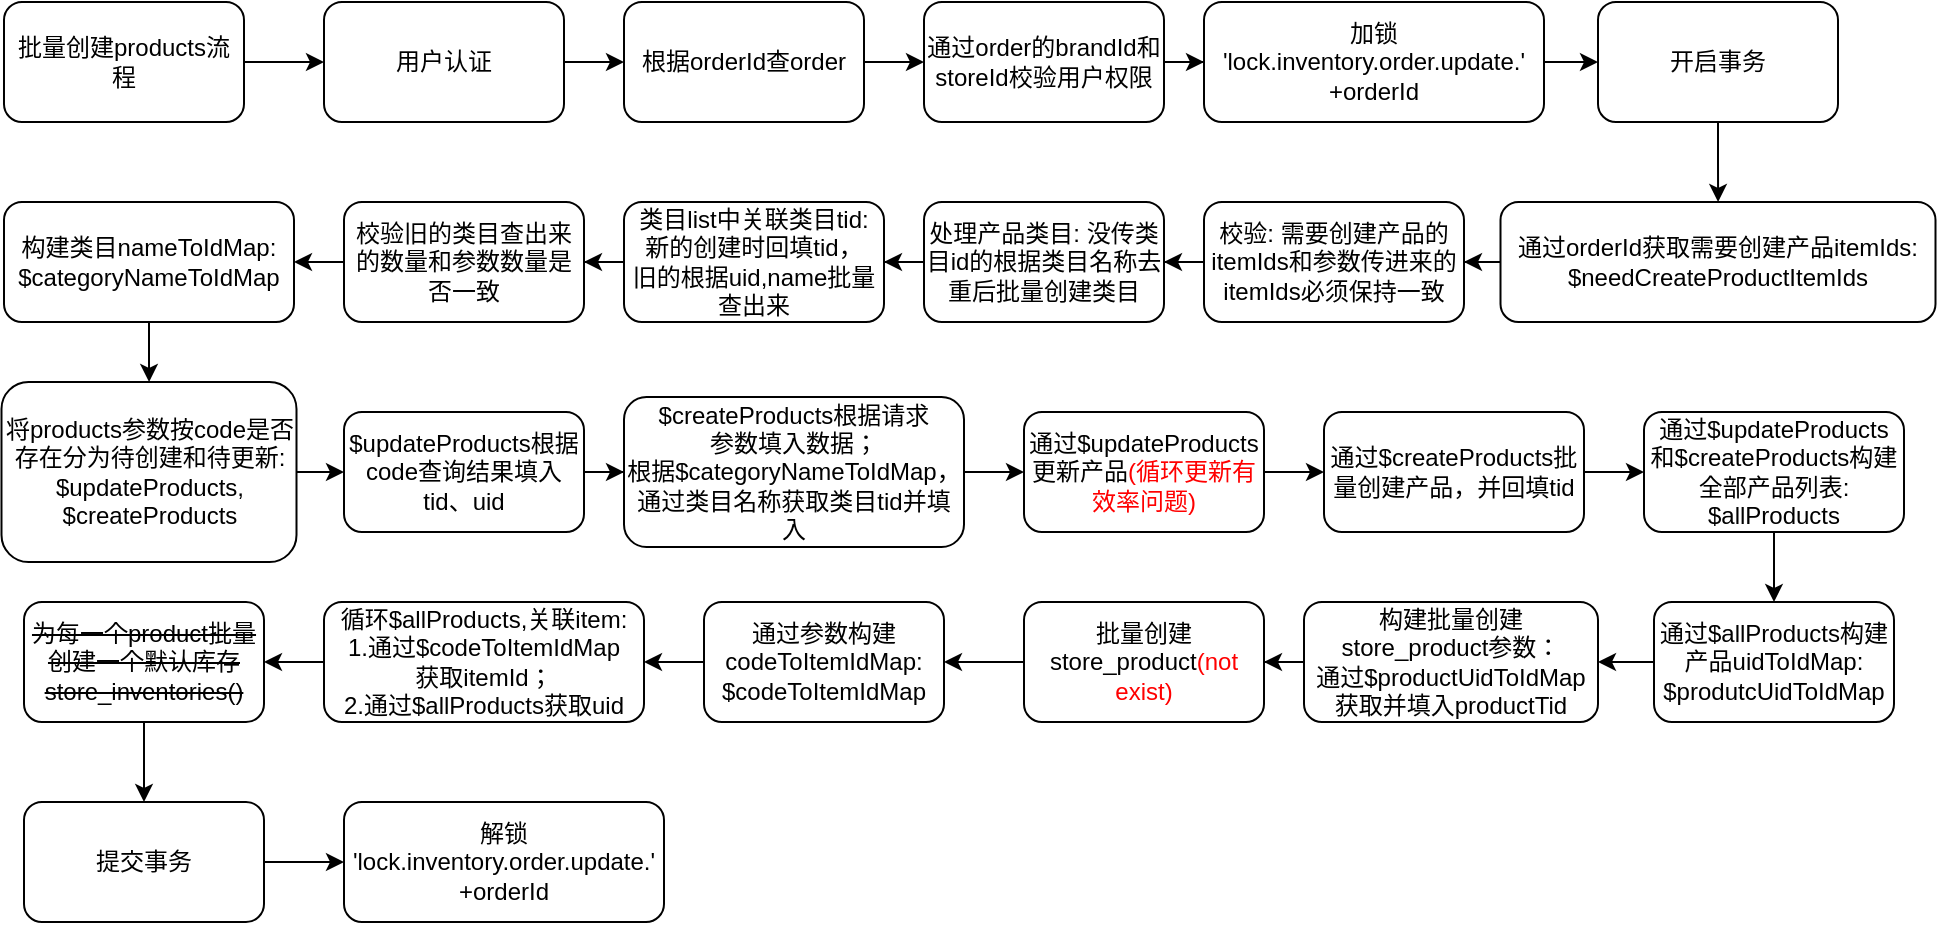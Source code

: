 <mxfile version="24.7.10">
  <diagram name="第 1 页" id="yeKz_WL-3hLmWTwC9nyE">
    <mxGraphModel dx="1434" dy="772" grid="1" gridSize="10" guides="1" tooltips="1" connect="1" arrows="1" fold="1" page="1" pageScale="1" pageWidth="827" pageHeight="1169" math="0" shadow="0">
      <root>
        <mxCell id="0" />
        <mxCell id="1" parent="0" />
        <mxCell id="iKctfQHVxDv2bTsrrXNo-3" value="" style="edgeStyle=orthogonalEdgeStyle;rounded=0;orthogonalLoop=1;jettySize=auto;html=1;" edge="1" parent="1" source="iKctfQHVxDv2bTsrrXNo-1" target="iKctfQHVxDv2bTsrrXNo-2">
          <mxGeometry relative="1" as="geometry" />
        </mxCell>
        <mxCell id="iKctfQHVxDv2bTsrrXNo-1" value="批量创建products流程" style="rounded=1;whiteSpace=wrap;html=1;" vertex="1" parent="1">
          <mxGeometry x="30" y="70" width="120" height="60" as="geometry" />
        </mxCell>
        <mxCell id="iKctfQHVxDv2bTsrrXNo-5" value="" style="edgeStyle=orthogonalEdgeStyle;rounded=0;orthogonalLoop=1;jettySize=auto;html=1;" edge="1" parent="1" source="iKctfQHVxDv2bTsrrXNo-2" target="iKctfQHVxDv2bTsrrXNo-4">
          <mxGeometry relative="1" as="geometry" />
        </mxCell>
        <mxCell id="iKctfQHVxDv2bTsrrXNo-2" value="用户认证" style="whiteSpace=wrap;html=1;rounded=1;" vertex="1" parent="1">
          <mxGeometry x="190" y="70" width="120" height="60" as="geometry" />
        </mxCell>
        <mxCell id="iKctfQHVxDv2bTsrrXNo-7" value="" style="edgeStyle=orthogonalEdgeStyle;rounded=0;orthogonalLoop=1;jettySize=auto;html=1;" edge="1" parent="1" source="iKctfQHVxDv2bTsrrXNo-4" target="iKctfQHVxDv2bTsrrXNo-6">
          <mxGeometry relative="1" as="geometry" />
        </mxCell>
        <mxCell id="iKctfQHVxDv2bTsrrXNo-4" value="根据orderId查order" style="whiteSpace=wrap;html=1;rounded=1;" vertex="1" parent="1">
          <mxGeometry x="340" y="70" width="120" height="60" as="geometry" />
        </mxCell>
        <mxCell id="iKctfQHVxDv2bTsrrXNo-9" value="" style="edgeStyle=orthogonalEdgeStyle;rounded=0;orthogonalLoop=1;jettySize=auto;html=1;" edge="1" parent="1" source="iKctfQHVxDv2bTsrrXNo-6" target="iKctfQHVxDv2bTsrrXNo-8">
          <mxGeometry relative="1" as="geometry" />
        </mxCell>
        <mxCell id="iKctfQHVxDv2bTsrrXNo-6" value="通过order的brandId和storeId校验用户权限" style="whiteSpace=wrap;html=1;rounded=1;" vertex="1" parent="1">
          <mxGeometry x="490" y="70" width="120" height="60" as="geometry" />
        </mxCell>
        <mxCell id="iKctfQHVxDv2bTsrrXNo-12" value="" style="edgeStyle=orthogonalEdgeStyle;rounded=0;orthogonalLoop=1;jettySize=auto;html=1;" edge="1" parent="1" source="iKctfQHVxDv2bTsrrXNo-8" target="iKctfQHVxDv2bTsrrXNo-11">
          <mxGeometry relative="1" as="geometry" />
        </mxCell>
        <mxCell id="iKctfQHVxDv2bTsrrXNo-8" value="加锁&lt;div&gt;&#39;lock.inventory.order.update.&#39;&lt;br&gt;&lt;/div&gt;&lt;div&gt;+orderId&lt;/div&gt;" style="whiteSpace=wrap;html=1;rounded=1;" vertex="1" parent="1">
          <mxGeometry x="630" y="70" width="170" height="60" as="geometry" />
        </mxCell>
        <mxCell id="iKctfQHVxDv2bTsrrXNo-14" value="" style="edgeStyle=orthogonalEdgeStyle;rounded=0;orthogonalLoop=1;jettySize=auto;html=1;" edge="1" parent="1" source="iKctfQHVxDv2bTsrrXNo-11" target="iKctfQHVxDv2bTsrrXNo-13">
          <mxGeometry relative="1" as="geometry" />
        </mxCell>
        <mxCell id="iKctfQHVxDv2bTsrrXNo-11" value="开启事务" style="whiteSpace=wrap;html=1;rounded=1;" vertex="1" parent="1">
          <mxGeometry x="827" y="70" width="120" height="60" as="geometry" />
        </mxCell>
        <mxCell id="iKctfQHVxDv2bTsrrXNo-16" value="" style="edgeStyle=orthogonalEdgeStyle;rounded=0;orthogonalLoop=1;jettySize=auto;html=1;" edge="1" parent="1" source="iKctfQHVxDv2bTsrrXNo-13" target="iKctfQHVxDv2bTsrrXNo-15">
          <mxGeometry relative="1" as="geometry" />
        </mxCell>
        <mxCell id="iKctfQHVxDv2bTsrrXNo-13" value="通过orderId获取需要创建产品itemIds:&lt;div&gt;$needCreateProductItemIds&lt;br&gt;&lt;/div&gt;" style="whiteSpace=wrap;html=1;rounded=1;" vertex="1" parent="1">
          <mxGeometry x="778.25" y="170" width="217.5" height="60" as="geometry" />
        </mxCell>
        <mxCell id="iKctfQHVxDv2bTsrrXNo-20" value="" style="edgeStyle=orthogonalEdgeStyle;rounded=0;orthogonalLoop=1;jettySize=auto;html=1;fontFamily=Helvetica;fontSize=12;fontColor=default;" edge="1" parent="1" source="iKctfQHVxDv2bTsrrXNo-15" target="iKctfQHVxDv2bTsrrXNo-19">
          <mxGeometry relative="1" as="geometry" />
        </mxCell>
        <mxCell id="iKctfQHVxDv2bTsrrXNo-15" value="校验:&amp;nbsp;需要创建产品的itemIds和参数传进来的itemIds必须保持一致" style="whiteSpace=wrap;html=1;rounded=1;" vertex="1" parent="1">
          <mxGeometry x="630" y="170" width="130" height="60" as="geometry" />
        </mxCell>
        <mxCell id="iKctfQHVxDv2bTsrrXNo-22" value="" style="edgeStyle=orthogonalEdgeStyle;rounded=0;orthogonalLoop=1;jettySize=auto;html=1;fontFamily=Helvetica;fontSize=12;fontColor=default;" edge="1" parent="1" source="iKctfQHVxDv2bTsrrXNo-19" target="iKctfQHVxDv2bTsrrXNo-21">
          <mxGeometry relative="1" as="geometry" />
        </mxCell>
        <mxCell id="iKctfQHVxDv2bTsrrXNo-19" value="处理产品类目: 没传类目id的根据类目名称去重后批量创建类目" style="whiteSpace=wrap;html=1;rounded=1;" vertex="1" parent="1">
          <mxGeometry x="490" y="170" width="120" height="60" as="geometry" />
        </mxCell>
        <mxCell id="iKctfQHVxDv2bTsrrXNo-54" value="" style="edgeStyle=orthogonalEdgeStyle;rounded=0;orthogonalLoop=1;jettySize=auto;html=1;fontFamily=Helvetica;fontSize=12;fontColor=default;" edge="1" parent="1" source="iKctfQHVxDv2bTsrrXNo-21" target="iKctfQHVxDv2bTsrrXNo-53">
          <mxGeometry relative="1" as="geometry" />
        </mxCell>
        <mxCell id="iKctfQHVxDv2bTsrrXNo-21" value="类目list中关联类目tid:&lt;div&gt;新的创建时回填tid，&lt;br&gt;旧的根据uid,name批量查出来&lt;/div&gt;" style="whiteSpace=wrap;html=1;rounded=1;" vertex="1" parent="1">
          <mxGeometry x="340" y="170" width="130" height="60" as="geometry" />
        </mxCell>
        <mxCell id="iKctfQHVxDv2bTsrrXNo-26" value="" style="edgeStyle=orthogonalEdgeStyle;rounded=0;orthogonalLoop=1;jettySize=auto;html=1;fontFamily=Helvetica;fontSize=12;fontColor=default;" edge="1" parent="1" source="iKctfQHVxDv2bTsrrXNo-23" target="iKctfQHVxDv2bTsrrXNo-25">
          <mxGeometry relative="1" as="geometry" />
        </mxCell>
        <mxCell id="iKctfQHVxDv2bTsrrXNo-23" value="构建类目nameToIdMap:&lt;div&gt;$categoryNameToIdMap&lt;/div&gt;" style="whiteSpace=wrap;html=1;rounded=1;" vertex="1" parent="1">
          <mxGeometry x="30" y="170" width="145" height="60" as="geometry" />
        </mxCell>
        <mxCell id="iKctfQHVxDv2bTsrrXNo-28" value="" style="edgeStyle=orthogonalEdgeStyle;rounded=0;orthogonalLoop=1;jettySize=auto;html=1;fontFamily=Helvetica;fontSize=12;fontColor=default;" edge="1" parent="1" source="iKctfQHVxDv2bTsrrXNo-25" target="iKctfQHVxDv2bTsrrXNo-27">
          <mxGeometry relative="1" as="geometry" />
        </mxCell>
        <mxCell id="iKctfQHVxDv2bTsrrXNo-25" value="将products参数按code是否存在分为待创建和待更新:&lt;div&gt;$updateProducts,&lt;/div&gt;&lt;div&gt;$createProducts&lt;/div&gt;" style="whiteSpace=wrap;html=1;rounded=1;" vertex="1" parent="1">
          <mxGeometry x="28.75" y="260" width="147.5" height="90" as="geometry" />
        </mxCell>
        <mxCell id="iKctfQHVxDv2bTsrrXNo-30" value="" style="edgeStyle=orthogonalEdgeStyle;rounded=0;orthogonalLoop=1;jettySize=auto;html=1;fontFamily=Helvetica;fontSize=12;fontColor=default;" edge="1" parent="1" source="iKctfQHVxDv2bTsrrXNo-27" target="iKctfQHVxDv2bTsrrXNo-29">
          <mxGeometry relative="1" as="geometry" />
        </mxCell>
        <mxCell id="iKctfQHVxDv2bTsrrXNo-27" value="$updateProducts根据code查询结果填入tid、uid" style="whiteSpace=wrap;html=1;rounded=1;" vertex="1" parent="1">
          <mxGeometry x="200" y="275" width="120" height="60" as="geometry" />
        </mxCell>
        <mxCell id="iKctfQHVxDv2bTsrrXNo-32" value="" style="edgeStyle=orthogonalEdgeStyle;rounded=0;orthogonalLoop=1;jettySize=auto;html=1;fontFamily=Helvetica;fontSize=12;fontColor=default;" edge="1" parent="1" source="iKctfQHVxDv2bTsrrXNo-29" target="iKctfQHVxDv2bTsrrXNo-31">
          <mxGeometry relative="1" as="geometry" />
        </mxCell>
        <mxCell id="iKctfQHVxDv2bTsrrXNo-29" value="$createProducts根据请求&lt;div&gt;参数填入数据；&lt;div&gt;根据&lt;span style=&quot;background-color: initial;&quot;&gt;$categoryNameToIdMap，&lt;/span&gt;&lt;/div&gt;&lt;div&gt;&lt;span style=&quot;background-color: initial;&quot;&gt;通过类目名称获取类目tid并填入&lt;/span&gt;&lt;/div&gt;&lt;/div&gt;" style="whiteSpace=wrap;html=1;rounded=1;" vertex="1" parent="1">
          <mxGeometry x="340" y="267.5" width="170" height="75" as="geometry" />
        </mxCell>
        <mxCell id="iKctfQHVxDv2bTsrrXNo-34" value="" style="edgeStyle=orthogonalEdgeStyle;rounded=0;orthogonalLoop=1;jettySize=auto;html=1;fontFamily=Helvetica;fontSize=12;fontColor=default;" edge="1" parent="1" source="iKctfQHVxDv2bTsrrXNo-31" target="iKctfQHVxDv2bTsrrXNo-33">
          <mxGeometry relative="1" as="geometry" />
        </mxCell>
        <mxCell id="iKctfQHVxDv2bTsrrXNo-31" value="通过$updateProducts更新产品&lt;font color=&quot;#ff0000&quot;&gt;(循环更新有效率问题)&lt;/font&gt;" style="whiteSpace=wrap;html=1;rounded=1;" vertex="1" parent="1">
          <mxGeometry x="540" y="275" width="120" height="60" as="geometry" />
        </mxCell>
        <mxCell id="iKctfQHVxDv2bTsrrXNo-36" value="" style="edgeStyle=orthogonalEdgeStyle;rounded=0;orthogonalLoop=1;jettySize=auto;html=1;fontFamily=Helvetica;fontSize=12;fontColor=default;" edge="1" parent="1" source="iKctfQHVxDv2bTsrrXNo-33" target="iKctfQHVxDv2bTsrrXNo-35">
          <mxGeometry relative="1" as="geometry" />
        </mxCell>
        <mxCell id="iKctfQHVxDv2bTsrrXNo-33" value="通过$createProducts批量创建产品，并回填tid" style="whiteSpace=wrap;html=1;rounded=1;" vertex="1" parent="1">
          <mxGeometry x="690" y="275" width="130" height="60" as="geometry" />
        </mxCell>
        <mxCell id="iKctfQHVxDv2bTsrrXNo-38" value="" style="edgeStyle=orthogonalEdgeStyle;rounded=0;orthogonalLoop=1;jettySize=auto;html=1;fontFamily=Helvetica;fontSize=12;fontColor=default;" edge="1" parent="1" source="iKctfQHVxDv2bTsrrXNo-35" target="iKctfQHVxDv2bTsrrXNo-37">
          <mxGeometry relative="1" as="geometry" />
        </mxCell>
        <mxCell id="iKctfQHVxDv2bTsrrXNo-35" value="通过$updateProducts&lt;div&gt;和$createProducts构建&lt;/div&gt;&lt;div&gt;全部产品列表:&lt;br&gt;$allProducts&lt;/div&gt;" style="whiteSpace=wrap;html=1;rounded=1;" vertex="1" parent="1">
          <mxGeometry x="850" y="275" width="130" height="60" as="geometry" />
        </mxCell>
        <mxCell id="iKctfQHVxDv2bTsrrXNo-40" value="" style="edgeStyle=orthogonalEdgeStyle;rounded=0;orthogonalLoop=1;jettySize=auto;html=1;fontFamily=Helvetica;fontSize=12;fontColor=default;" edge="1" parent="1" source="iKctfQHVxDv2bTsrrXNo-37" target="iKctfQHVxDv2bTsrrXNo-39">
          <mxGeometry relative="1" as="geometry" />
        </mxCell>
        <mxCell id="iKctfQHVxDv2bTsrrXNo-37" value="通过$allProducts构建&lt;div&gt;产品uidToIdMap:&lt;/div&gt;&lt;div&gt;$produtcUidToIdMap&lt;/div&gt;" style="whiteSpace=wrap;html=1;rounded=1;" vertex="1" parent="1">
          <mxGeometry x="855" y="370" width="120" height="60" as="geometry" />
        </mxCell>
        <mxCell id="iKctfQHVxDv2bTsrrXNo-42" value="" style="edgeStyle=orthogonalEdgeStyle;rounded=0;orthogonalLoop=1;jettySize=auto;html=1;fontFamily=Helvetica;fontSize=12;fontColor=default;" edge="1" parent="1" source="iKctfQHVxDv2bTsrrXNo-39" target="iKctfQHVxDv2bTsrrXNo-41">
          <mxGeometry relative="1" as="geometry" />
        </mxCell>
        <mxCell id="iKctfQHVxDv2bTsrrXNo-39" value="构建批量创建&lt;div&gt;store_product参数：&lt;/div&gt;&lt;div&gt;通过$productUidToIdMap获取并填入productTid&lt;/div&gt;" style="whiteSpace=wrap;html=1;rounded=1;" vertex="1" parent="1">
          <mxGeometry x="680" y="370" width="147" height="60" as="geometry" />
        </mxCell>
        <mxCell id="iKctfQHVxDv2bTsrrXNo-44" value="" style="edgeStyle=orthogonalEdgeStyle;rounded=0;orthogonalLoop=1;jettySize=auto;html=1;fontFamily=Helvetica;fontSize=12;fontColor=default;" edge="1" parent="1" source="iKctfQHVxDv2bTsrrXNo-41" target="iKctfQHVxDv2bTsrrXNo-43">
          <mxGeometry relative="1" as="geometry" />
        </mxCell>
        <mxCell id="iKctfQHVxDv2bTsrrXNo-41" value="批量创建store_product&lt;span style=&quot;color: rgb(255, 0, 0);&quot;&gt;(not exist)&lt;/span&gt;" style="whiteSpace=wrap;html=1;rounded=1;" vertex="1" parent="1">
          <mxGeometry x="540" y="370" width="120" height="60" as="geometry" />
        </mxCell>
        <mxCell id="iKctfQHVxDv2bTsrrXNo-46" value="" style="edgeStyle=orthogonalEdgeStyle;rounded=0;orthogonalLoop=1;jettySize=auto;html=1;fontFamily=Helvetica;fontSize=12;fontColor=default;" edge="1" parent="1" source="iKctfQHVxDv2bTsrrXNo-43" target="iKctfQHVxDv2bTsrrXNo-45">
          <mxGeometry relative="1" as="geometry" />
        </mxCell>
        <mxCell id="iKctfQHVxDv2bTsrrXNo-43" value="通过参数构建codeToItemIdMap:&lt;div&gt;$codeToItemIdMap&lt;/div&gt;" style="whiteSpace=wrap;html=1;rounded=1;" vertex="1" parent="1">
          <mxGeometry x="380" y="370" width="120" height="60" as="geometry" />
        </mxCell>
        <mxCell id="iKctfQHVxDv2bTsrrXNo-48" value="" style="edgeStyle=orthogonalEdgeStyle;rounded=0;orthogonalLoop=1;jettySize=auto;html=1;fontFamily=Helvetica;fontSize=12;fontColor=default;" edge="1" parent="1" source="iKctfQHVxDv2bTsrrXNo-45" target="iKctfQHVxDv2bTsrrXNo-47">
          <mxGeometry relative="1" as="geometry" />
        </mxCell>
        <mxCell id="iKctfQHVxDv2bTsrrXNo-45" value="循环$allProducts,关联item:&lt;div&gt;1.通过$codeToItemIdMap&lt;/div&gt;&lt;div&gt;获取itemId；&lt;/div&gt;&lt;div&gt;2.通过$allProducts获取uid&lt;/div&gt;" style="whiteSpace=wrap;html=1;rounded=1;" vertex="1" parent="1">
          <mxGeometry x="190" y="370" width="160" height="60" as="geometry" />
        </mxCell>
        <mxCell id="iKctfQHVxDv2bTsrrXNo-50" value="" style="edgeStyle=orthogonalEdgeStyle;rounded=0;orthogonalLoop=1;jettySize=auto;html=1;fontFamily=Helvetica;fontSize=12;fontColor=default;" edge="1" parent="1" source="iKctfQHVxDv2bTsrrXNo-47" target="iKctfQHVxDv2bTsrrXNo-49">
          <mxGeometry relative="1" as="geometry" />
        </mxCell>
        <mxCell id="iKctfQHVxDv2bTsrrXNo-47" value="&lt;strike&gt;为每一个product批量创建一个默认库存store_inventories()&lt;/strike&gt;" style="whiteSpace=wrap;html=1;rounded=1;" vertex="1" parent="1">
          <mxGeometry x="40" y="370" width="120" height="60" as="geometry" />
        </mxCell>
        <mxCell id="iKctfQHVxDv2bTsrrXNo-52" value="" style="edgeStyle=orthogonalEdgeStyle;rounded=0;orthogonalLoop=1;jettySize=auto;html=1;fontFamily=Helvetica;fontSize=12;fontColor=default;" edge="1" parent="1" source="iKctfQHVxDv2bTsrrXNo-49" target="iKctfQHVxDv2bTsrrXNo-51">
          <mxGeometry relative="1" as="geometry" />
        </mxCell>
        <mxCell id="iKctfQHVxDv2bTsrrXNo-49" value="提交事务" style="whiteSpace=wrap;html=1;rounded=1;" vertex="1" parent="1">
          <mxGeometry x="40" y="470" width="120" height="60" as="geometry" />
        </mxCell>
        <mxCell id="iKctfQHVxDv2bTsrrXNo-51" value="解锁&lt;div&gt;&lt;div&gt;&#39;lock.inventory.order.update.&#39;&lt;br&gt;&lt;/div&gt;&lt;div&gt;+orderId&lt;/div&gt;&lt;/div&gt;" style="whiteSpace=wrap;html=1;rounded=1;" vertex="1" parent="1">
          <mxGeometry x="200" y="470" width="160" height="60" as="geometry" />
        </mxCell>
        <mxCell id="iKctfQHVxDv2bTsrrXNo-55" value="" style="edgeStyle=orthogonalEdgeStyle;rounded=0;orthogonalLoop=1;jettySize=auto;html=1;fontFamily=Helvetica;fontSize=12;fontColor=default;" edge="1" parent="1" source="iKctfQHVxDv2bTsrrXNo-53" target="iKctfQHVxDv2bTsrrXNo-23">
          <mxGeometry relative="1" as="geometry" />
        </mxCell>
        <mxCell id="iKctfQHVxDv2bTsrrXNo-53" value="校验旧的类目查出来的数量和参数数量是否一致" style="whiteSpace=wrap;html=1;rounded=1;" vertex="1" parent="1">
          <mxGeometry x="200" y="170" width="120" height="60" as="geometry" />
        </mxCell>
      </root>
    </mxGraphModel>
  </diagram>
</mxfile>
